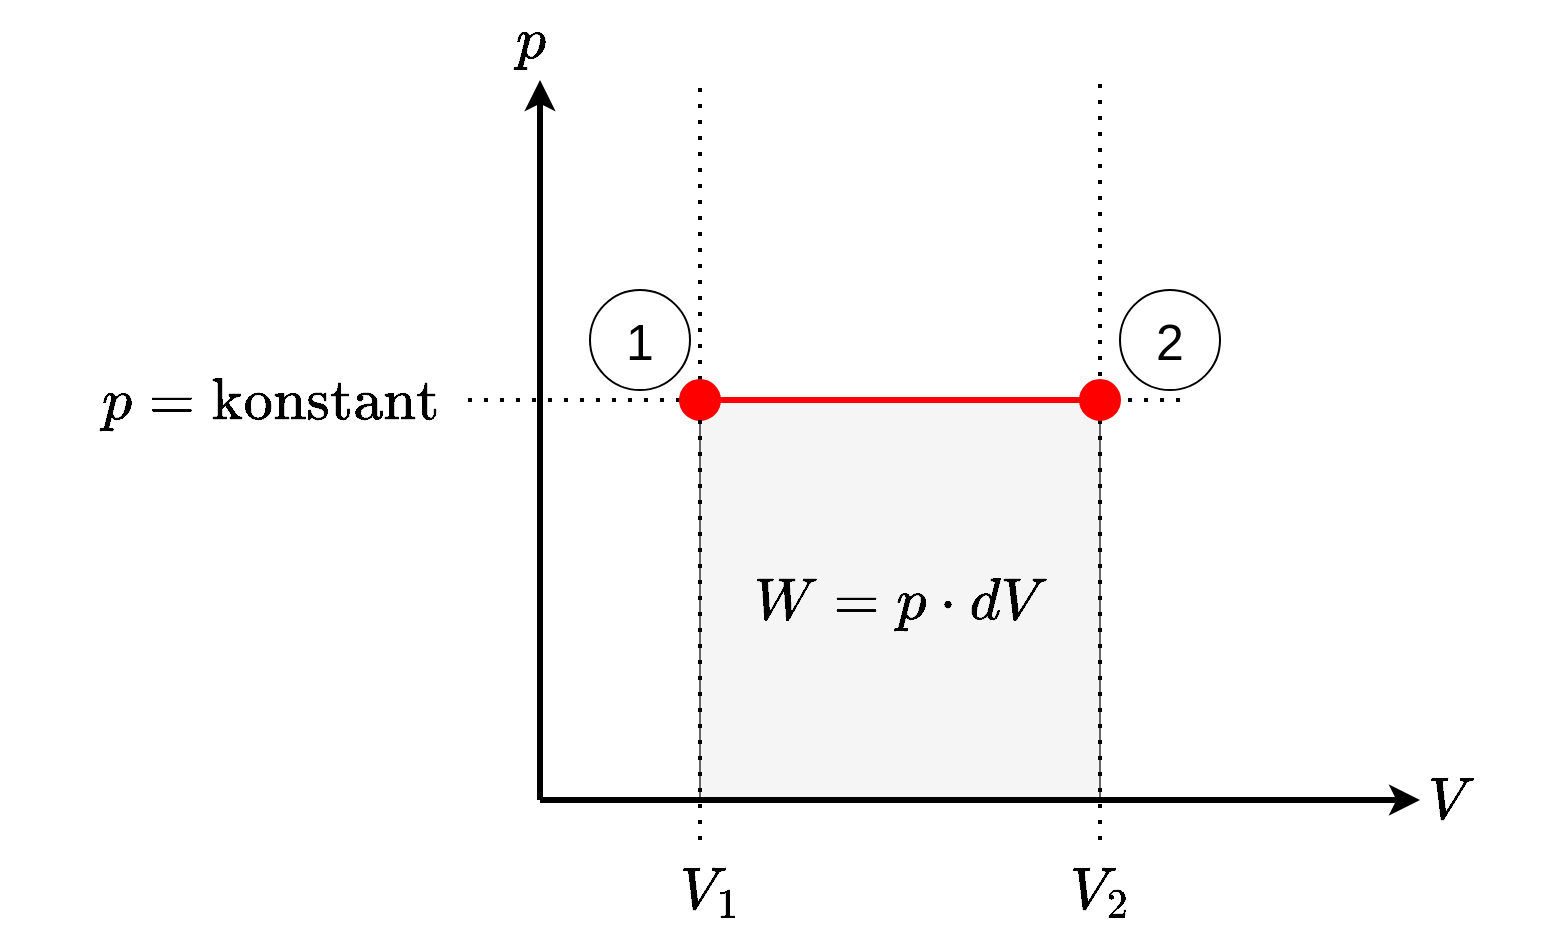 <mxfile version="17.2.4" type="device"><diagram id="v4x_akBfP1T7_dEzV3kR" name="Seite-1"><mxGraphModel dx="1845" dy="681" grid="1" gridSize="10" guides="1" tooltips="1" connect="1" arrows="1" fold="1" page="1" pageScale="1" pageWidth="827" pageHeight="1169" math="1" shadow="0"><root><mxCell id="0"/><mxCell id="1" parent="0"/><mxCell id="nswN7m0PyD92m_euIYPo-8" value="" style="whiteSpace=wrap;html=1;aspect=fixed;fillColor=#f5f5f5;fontColor=#333333;strokeColor=#666666;" vertex="1" parent="1"><mxGeometry x="280" y="360" width="200" height="200" as="geometry"/></mxCell><mxCell id="RLa3SpA9dHCL4nZ2PV46-1" value="" style="endArrow=classic;html=1;rounded=0;strokeWidth=3;" parent="1" edge="1"><mxGeometry width="50" height="50" relative="1" as="geometry"><mxPoint x="200" y="560" as="sourcePoint"/><mxPoint x="640" y="560" as="targetPoint"/></mxGeometry></mxCell><mxCell id="RLa3SpA9dHCL4nZ2PV46-2" value="$$p$$" style="text;html=1;resizable=0;autosize=1;align=center;verticalAlign=middle;points=[];fillColor=none;strokeColor=none;rounded=0;fontSize=25;" parent="1" vertex="1"><mxGeometry x="150" y="160" width="90" height="40" as="geometry"/></mxCell><mxCell id="RLa3SpA9dHCL4nZ2PV46-3" value="" style="endArrow=classic;html=1;rounded=0;strokeWidth=3;" parent="1" edge="1"><mxGeometry width="50" height="50" relative="1" as="geometry"><mxPoint x="200" y="560" as="sourcePoint"/><mxPoint x="200" y="200" as="targetPoint"/></mxGeometry></mxCell><mxCell id="RLa3SpA9dHCL4nZ2PV46-4" value="$$V$$" style="text;html=1;resizable=0;autosize=1;align=center;verticalAlign=middle;points=[];fillColor=none;strokeColor=none;rounded=0;fontSize=25;" parent="1" vertex="1"><mxGeometry x="610" y="540" width="90" height="40" as="geometry"/></mxCell><mxCell id="RLa3SpA9dHCL4nZ2PV46-5" value="" style="endArrow=none;dashed=1;html=1;dashPattern=1 3;strokeWidth=2;rounded=0;fontSize=25;" parent="1" edge="1"><mxGeometry width="50" height="50" relative="1" as="geometry"><mxPoint x="480" y="580" as="sourcePoint"/><mxPoint x="480" y="200" as="targetPoint"/></mxGeometry></mxCell><mxCell id="RLa3SpA9dHCL4nZ2PV46-6" value="$$p = \text{konstant}$$" style="text;html=1;resizable=0;autosize=1;align=center;verticalAlign=middle;points=[];fillColor=none;strokeColor=none;rounded=0;fontSize=25;" parent="1" vertex="1"><mxGeometry x="-70" y="340" width="270" height="40" as="geometry"/></mxCell><mxCell id="RLa3SpA9dHCL4nZ2PV46-7" value="" style="endArrow=none;dashed=1;html=1;dashPattern=1 3;strokeWidth=2;rounded=0;fontSize=25;startArrow=none;" parent="1" source="RLa3SpA9dHCL4nZ2PV46-11" edge="1"><mxGeometry width="50" height="50" relative="1" as="geometry"><mxPoint x="520" y="360" as="sourcePoint"/><mxPoint x="160" y="360" as="targetPoint"/></mxGeometry></mxCell><mxCell id="RLa3SpA9dHCL4nZ2PV46-15" value="" style="endArrow=none;html=1;rounded=0;fontSize=25;strokeWidth=3;strokeColor=#FF0000;" parent="1" target="RLa3SpA9dHCL4nZ2PV46-13" edge="1" source="RLa3SpA9dHCL4nZ2PV46-11"><mxGeometry width="50" height="50" relative="1" as="geometry"><mxPoint x="480" y="430" as="sourcePoint"/><mxPoint x="440" y="320" as="targetPoint"/></mxGeometry></mxCell><mxCell id="RLa3SpA9dHCL4nZ2PV46-16" value="1" style="ellipse;whiteSpace=wrap;html=1;aspect=fixed;fontSize=25;strokeColor=#000000;fillColor=none;" parent="1" vertex="1"><mxGeometry x="225" y="305" width="50" height="50" as="geometry"/></mxCell><mxCell id="RLa3SpA9dHCL4nZ2PV46-17" value="2" style="ellipse;whiteSpace=wrap;html=1;aspect=fixed;fontSize=25;strokeColor=#000000;fillColor=none;" parent="1" vertex="1"><mxGeometry x="490" y="305" width="50" height="50" as="geometry"/></mxCell><mxCell id="nswN7m0PyD92m_euIYPo-1" value="" style="endArrow=none;dashed=1;html=1;dashPattern=1 3;strokeWidth=2;rounded=0;fontSize=25;startArrow=none;" edge="1" parent="1" source="RLa3SpA9dHCL4nZ2PV46-13"><mxGeometry width="50" height="50" relative="1" as="geometry"><mxPoint x="280" y="580" as="sourcePoint"/><mxPoint x="280" y="200" as="targetPoint"/></mxGeometry></mxCell><mxCell id="nswN7m0PyD92m_euIYPo-2" value="$$V_1$$" style="text;html=1;resizable=0;autosize=1;align=center;verticalAlign=middle;points=[];fillColor=none;strokeColor=none;rounded=0;fontSize=25;" vertex="1" parent="1"><mxGeometry x="225" y="585" width="120" height="40" as="geometry"/></mxCell><mxCell id="nswN7m0PyD92m_euIYPo-3" value="$$V_2$$" style="text;html=1;resizable=0;autosize=1;align=center;verticalAlign=middle;points=[];fillColor=none;strokeColor=none;rounded=0;fontSize=25;" vertex="1" parent="1"><mxGeometry x="420" y="585" width="120" height="40" as="geometry"/></mxCell><mxCell id="RLa3SpA9dHCL4nZ2PV46-13" value="" style="ellipse;whiteSpace=wrap;html=1;aspect=fixed;fontSize=25;strokeColor=#FF0000;fillColor=#FF0000;" parent="1" vertex="1"><mxGeometry x="270" y="350" width="20" height="20" as="geometry"/></mxCell><mxCell id="nswN7m0PyD92m_euIYPo-5" value="" style="endArrow=none;dashed=1;html=1;dashPattern=1 3;strokeWidth=2;rounded=0;fontSize=25;" edge="1" parent="1" target="RLa3SpA9dHCL4nZ2PV46-13"><mxGeometry width="50" height="50" relative="1" as="geometry"><mxPoint x="280" y="580" as="sourcePoint"/><mxPoint x="280" y="200" as="targetPoint"/></mxGeometry></mxCell><mxCell id="RLa3SpA9dHCL4nZ2PV46-11" value="" style="ellipse;whiteSpace=wrap;html=1;aspect=fixed;fontSize=25;strokeColor=#FF0000;fillColor=#FF0000;" parent="1" vertex="1"><mxGeometry x="470" y="350" width="20" height="20" as="geometry"/></mxCell><mxCell id="nswN7m0PyD92m_euIYPo-7" value="" style="endArrow=none;dashed=1;html=1;dashPattern=1 3;strokeWidth=2;rounded=0;fontSize=25;startArrow=none;" edge="1" parent="1" target="RLa3SpA9dHCL4nZ2PV46-11"><mxGeometry width="50" height="50" relative="1" as="geometry"><mxPoint x="520" y="360" as="sourcePoint"/><mxPoint x="160" y="360" as="targetPoint"/></mxGeometry></mxCell><mxCell id="nswN7m0PyD92m_euIYPo-9" value="$$W = p \cdot dV$$" style="text;html=1;resizable=0;autosize=1;align=center;verticalAlign=middle;points=[];fillColor=none;strokeColor=none;rounded=0;fontSize=25;" vertex="1" parent="1"><mxGeometry x="260" y="440" width="240" height="40" as="geometry"/></mxCell></root></mxGraphModel></diagram></mxfile>